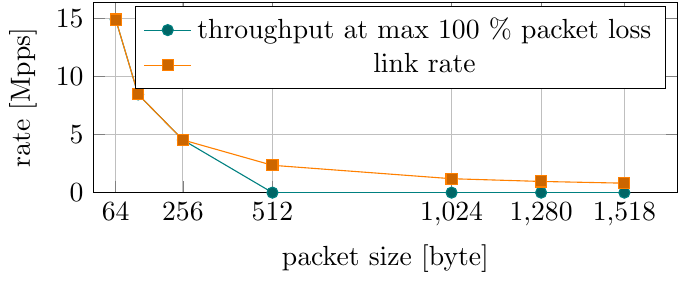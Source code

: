 \documentclass{standalone}
\usepackage{pgfplots}
\pgfplotsset{compat=newest}

\begin{document}
\begin{tikzpicture}
\begin{axis}[ xlabel={packet size [byte]}, ylabel={rate [Mpps]}, grid=both, ymin=0, xmin=0, xtick={64,256,512,1024,1280,1518},scaled ticks=false, width=9cm, height=4cm, cycle list name=exotic]
    \addplot coordinates {
        (64, 14.875)
        (128, 8.446)
        (256, 4.529)
        (512, 0)
        (1024, 0)
        (1280, 0)
        (1518, 0)
    };\addlegendentry {throughput at max 100 \% packet loss}
    \addplot coordinates {
        (64, 14.881)
        (128, 8.446)
        (256, 4.529)
        (512, 2.35)
        (1024, 1.197)
        (1280, 0.962)
        (1518, 0.813)
    };\addlegendentry {link rate}
\end{axis}
\end{tikzpicture}
\end{document}
